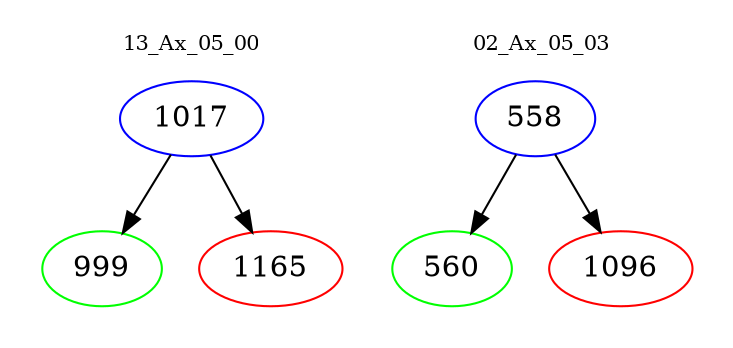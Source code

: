 digraph{
subgraph cluster_0 {
color = white
label = "13_Ax_05_00";
fontsize=10;
T0_1017 [label="1017", color="blue"]
T0_1017 -> T0_999 [color="black"]
T0_999 [label="999", color="green"]
T0_1017 -> T0_1165 [color="black"]
T0_1165 [label="1165", color="red"]
}
subgraph cluster_1 {
color = white
label = "02_Ax_05_03";
fontsize=10;
T1_558 [label="558", color="blue"]
T1_558 -> T1_560 [color="black"]
T1_560 [label="560", color="green"]
T1_558 -> T1_1096 [color="black"]
T1_1096 [label="1096", color="red"]
}
}
